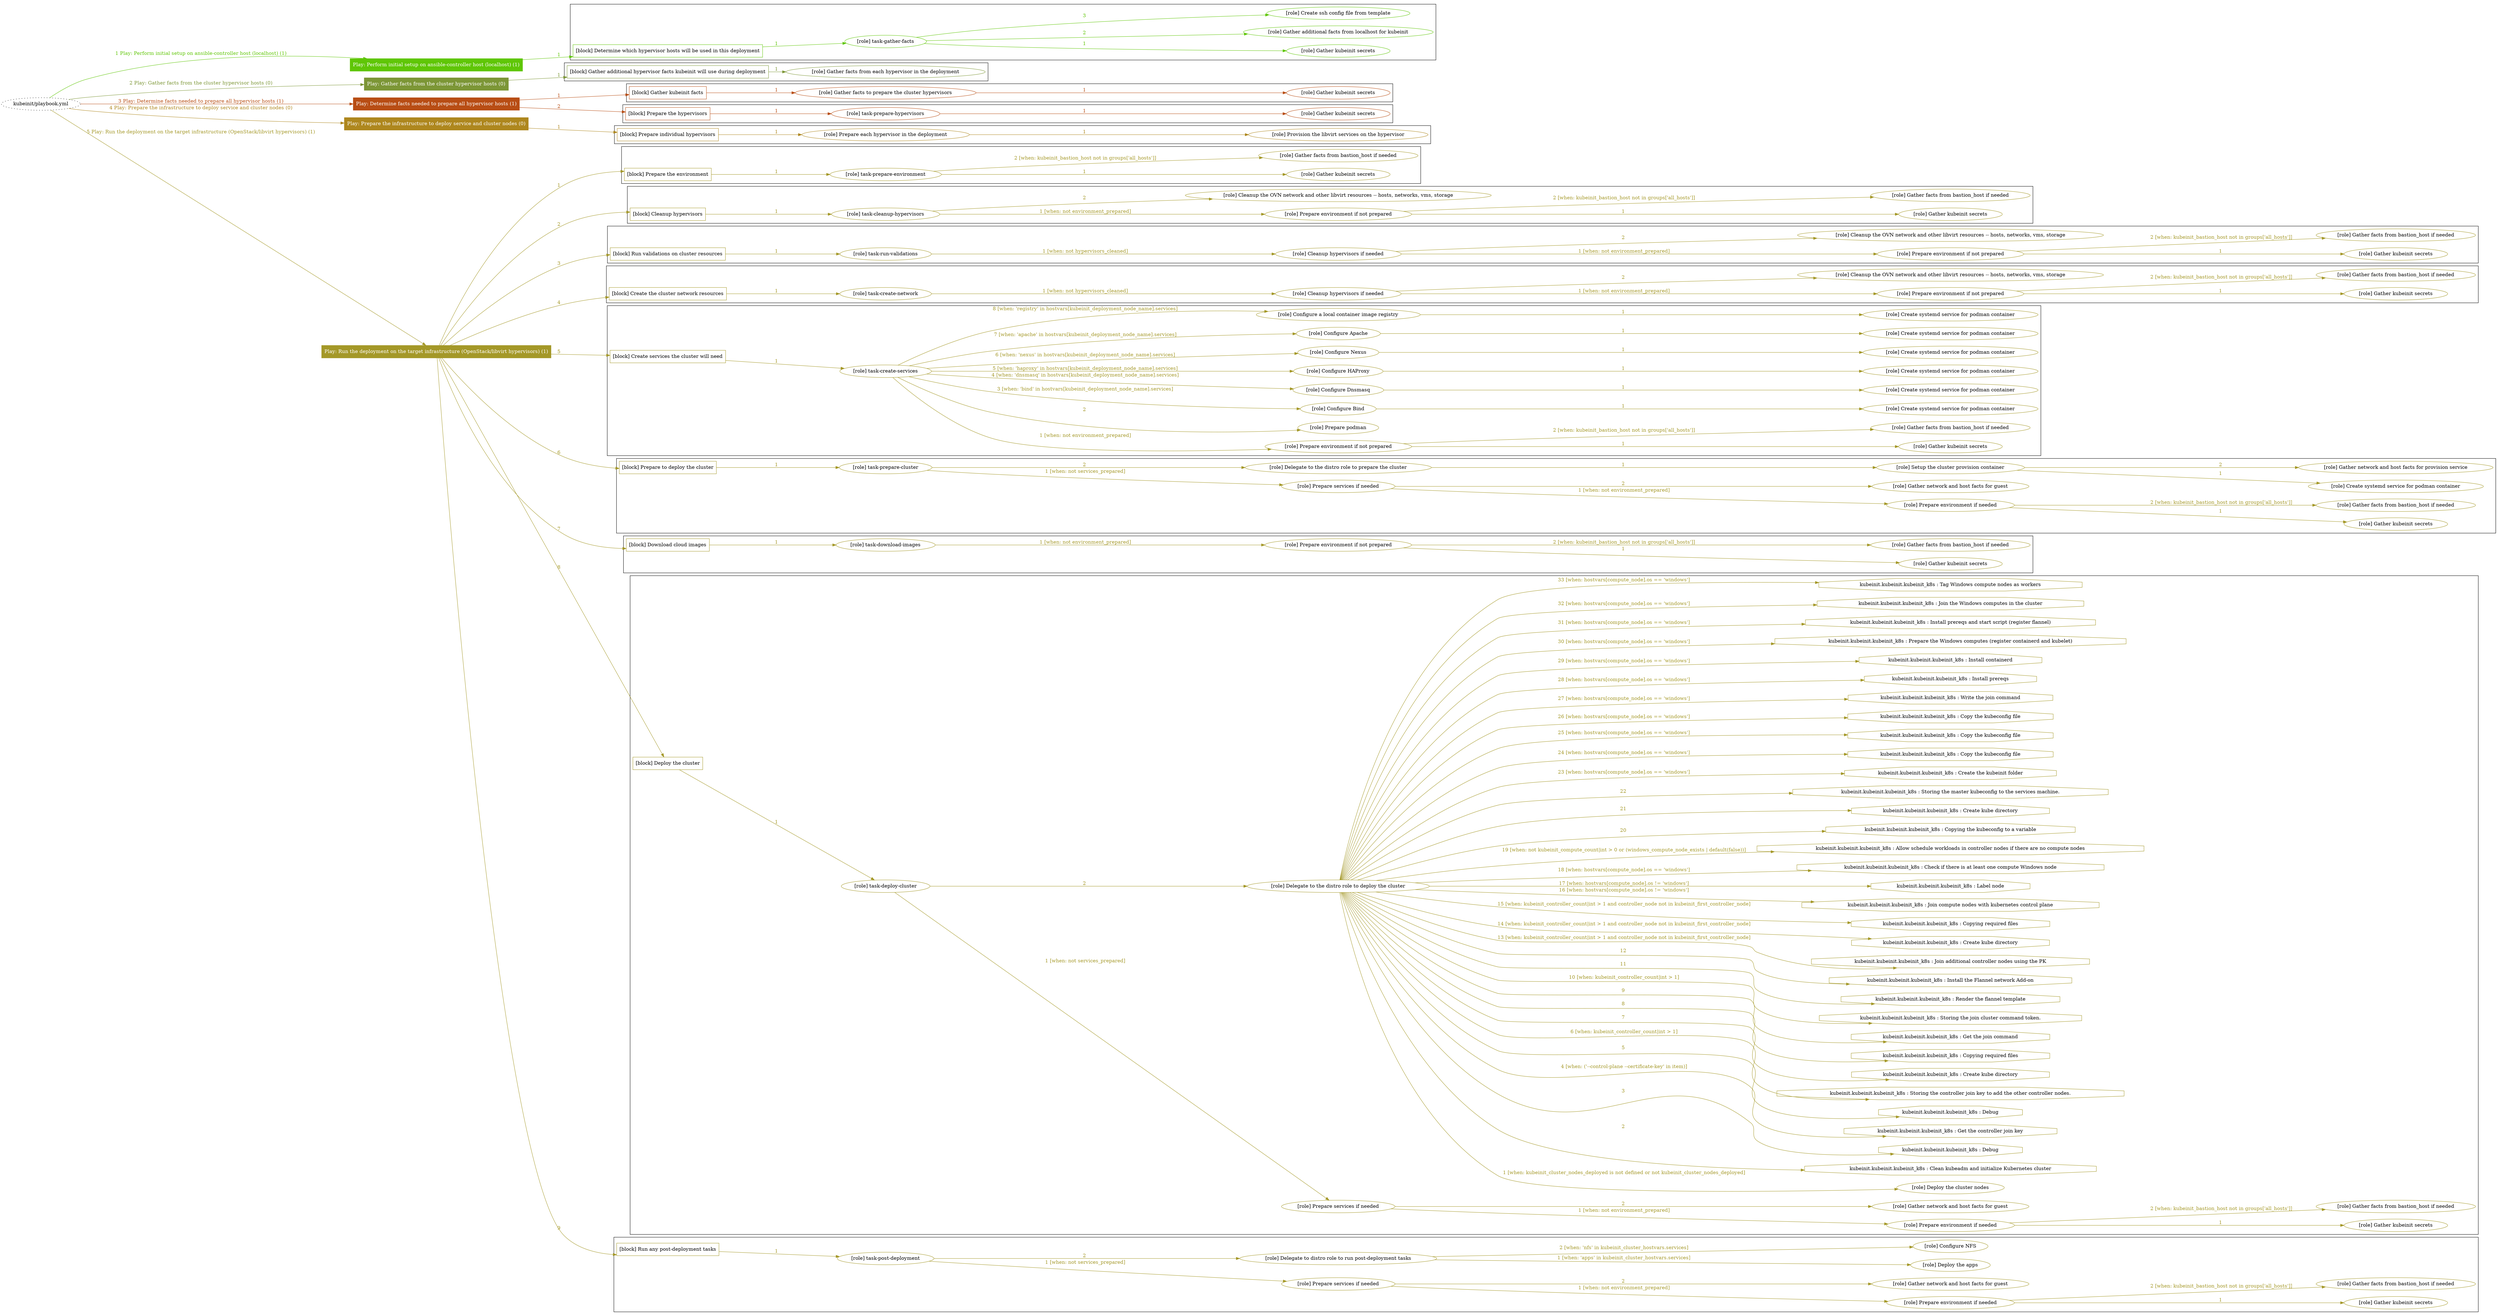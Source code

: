 digraph {
	graph [concentrate=true ordering=in rankdir=LR ratio=fill]
	edge [esep=5 sep=10]
	"kubeinit/playbook.yml" [URL="/home/runner/work/kubeinit/kubeinit/kubeinit/playbook.yml" id=playbook_6b3469cb style=dotted]
	"kubeinit/playbook.yml" -> play_cc8774c6 [label="1 Play: Perform initial setup on ansible-controller host (localhost) (1)" color="#5fc606" fontcolor="#5fc606" id=edge_play_cc8774c6 labeltooltip="1 Play: Perform initial setup on ansible-controller host (localhost) (1)" tooltip="1 Play: Perform initial setup on ansible-controller host (localhost) (1)"]
	subgraph "Play: Perform initial setup on ansible-controller host (localhost) (1)" {
		play_cc8774c6 [label="Play: Perform initial setup on ansible-controller host (localhost) (1)" URL="/home/runner/work/kubeinit/kubeinit/kubeinit/playbook.yml" color="#5fc606" fontcolor="#ffffff" id=play_cc8774c6 shape=box style=filled tooltip=localhost]
		play_cc8774c6 -> block_7535edbd [label=1 color="#5fc606" fontcolor="#5fc606" id=edge_block_7535edbd labeltooltip=1 tooltip=1]
		subgraph cluster_block_7535edbd {
			block_7535edbd [label="[block] Determine which hypervisor hosts will be used in this deployment" URL="/home/runner/work/kubeinit/kubeinit/kubeinit/playbook.yml" color="#5fc606" id=block_7535edbd labeltooltip="Determine which hypervisor hosts will be used in this deployment" shape=box tooltip="Determine which hypervisor hosts will be used in this deployment"]
			block_7535edbd -> role_eb30dbd7 [label="1 " color="#5fc606" fontcolor="#5fc606" id=edge_role_eb30dbd7 labeltooltip="1 " tooltip="1 "]
			subgraph "task-gather-facts" {
				role_eb30dbd7 [label="[role] task-gather-facts" URL="/home/runner/work/kubeinit/kubeinit/kubeinit/playbook.yml" color="#5fc606" id=role_eb30dbd7 tooltip="task-gather-facts"]
				role_eb30dbd7 -> role_bf3fdbbc [label="1 " color="#5fc606" fontcolor="#5fc606" id=edge_role_bf3fdbbc labeltooltip="1 " tooltip="1 "]
				subgraph "Gather kubeinit secrets" {
					role_bf3fdbbc [label="[role] Gather kubeinit secrets" URL="/home/runner/.ansible/collections/ansible_collections/kubeinit/kubeinit/roles/kubeinit_prepare/tasks/build_hypervisors_group.yml" color="#5fc606" id=role_bf3fdbbc tooltip="Gather kubeinit secrets"]
				}
				role_eb30dbd7 -> role_4e11cabf [label="2 " color="#5fc606" fontcolor="#5fc606" id=edge_role_4e11cabf labeltooltip="2 " tooltip="2 "]
				subgraph "Gather additional facts from localhost for kubeinit" {
					role_4e11cabf [label="[role] Gather additional facts from localhost for kubeinit" URL="/home/runner/.ansible/collections/ansible_collections/kubeinit/kubeinit/roles/kubeinit_prepare/tasks/build_hypervisors_group.yml" color="#5fc606" id=role_4e11cabf tooltip="Gather additional facts from localhost for kubeinit"]
				}
				role_eb30dbd7 -> role_22015392 [label="3 " color="#5fc606" fontcolor="#5fc606" id=edge_role_22015392 labeltooltip="3 " tooltip="3 "]
				subgraph "Create ssh config file from template" {
					role_22015392 [label="[role] Create ssh config file from template" URL="/home/runner/.ansible/collections/ansible_collections/kubeinit/kubeinit/roles/kubeinit_prepare/tasks/build_hypervisors_group.yml" color="#5fc606" id=role_22015392 tooltip="Create ssh config file from template"]
				}
			}
		}
	}
	"kubeinit/playbook.yml" -> play_95e18f31 [label="2 Play: Gather facts from the cluster hypervisor hosts (0)" color="#7c9636" fontcolor="#7c9636" id=edge_play_95e18f31 labeltooltip="2 Play: Gather facts from the cluster hypervisor hosts (0)" tooltip="2 Play: Gather facts from the cluster hypervisor hosts (0)"]
	subgraph "Play: Gather facts from the cluster hypervisor hosts (0)" {
		play_95e18f31 [label="Play: Gather facts from the cluster hypervisor hosts (0)" URL="/home/runner/work/kubeinit/kubeinit/kubeinit/playbook.yml" color="#7c9636" fontcolor="#ffffff" id=play_95e18f31 shape=box style=filled tooltip="Play: Gather facts from the cluster hypervisor hosts (0)"]
		play_95e18f31 -> block_c4015bed [label=1 color="#7c9636" fontcolor="#7c9636" id=edge_block_c4015bed labeltooltip=1 tooltip=1]
		subgraph cluster_block_c4015bed {
			block_c4015bed [label="[block] Gather additional hypervisor facts kubeinit will use during deployment" URL="/home/runner/work/kubeinit/kubeinit/kubeinit/playbook.yml" color="#7c9636" id=block_c4015bed labeltooltip="Gather additional hypervisor facts kubeinit will use during deployment" shape=box tooltip="Gather additional hypervisor facts kubeinit will use during deployment"]
			block_c4015bed -> role_12066597 [label="1 " color="#7c9636" fontcolor="#7c9636" id=edge_role_12066597 labeltooltip="1 " tooltip="1 "]
			subgraph "Gather facts from each hypervisor in the deployment" {
				role_12066597 [label="[role] Gather facts from each hypervisor in the deployment" URL="/home/runner/work/kubeinit/kubeinit/kubeinit/playbook.yml" color="#7c9636" id=role_12066597 tooltip="Gather facts from each hypervisor in the deployment"]
			}
		}
	}
	"kubeinit/playbook.yml" -> play_9ac1fcad [label="3 Play: Determine facts needed to prepare all hypervisor hosts (1)" color="#b84d14" fontcolor="#b84d14" id=edge_play_9ac1fcad labeltooltip="3 Play: Determine facts needed to prepare all hypervisor hosts (1)" tooltip="3 Play: Determine facts needed to prepare all hypervisor hosts (1)"]
	subgraph "Play: Determine facts needed to prepare all hypervisor hosts (1)" {
		play_9ac1fcad [label="Play: Determine facts needed to prepare all hypervisor hosts (1)" URL="/home/runner/work/kubeinit/kubeinit/kubeinit/playbook.yml" color="#b84d14" fontcolor="#ffffff" id=play_9ac1fcad shape=box style=filled tooltip=localhost]
		play_9ac1fcad -> block_b625a808 [label=1 color="#b84d14" fontcolor="#b84d14" id=edge_block_b625a808 labeltooltip=1 tooltip=1]
		subgraph cluster_block_b625a808 {
			block_b625a808 [label="[block] Gather kubeinit facts" URL="/home/runner/work/kubeinit/kubeinit/kubeinit/playbook.yml" color="#b84d14" id=block_b625a808 labeltooltip="Gather kubeinit facts" shape=box tooltip="Gather kubeinit facts"]
			block_b625a808 -> role_af7de464 [label="1 " color="#b84d14" fontcolor="#b84d14" id=edge_role_af7de464 labeltooltip="1 " tooltip="1 "]
			subgraph "Gather facts to prepare the cluster hypervisors" {
				role_af7de464 [label="[role] Gather facts to prepare the cluster hypervisors" URL="/home/runner/work/kubeinit/kubeinit/kubeinit/playbook.yml" color="#b84d14" id=role_af7de464 tooltip="Gather facts to prepare the cluster hypervisors"]
				role_af7de464 -> role_82f67c1d [label="1 " color="#b84d14" fontcolor="#b84d14" id=edge_role_82f67c1d labeltooltip="1 " tooltip="1 "]
				subgraph "Gather kubeinit secrets" {
					role_82f67c1d [label="[role] Gather kubeinit secrets" URL="/home/runner/.ansible/collections/ansible_collections/kubeinit/kubeinit/roles/kubeinit_prepare/tasks/gather_kubeinit_facts.yml" color="#b84d14" id=role_82f67c1d tooltip="Gather kubeinit secrets"]
				}
			}
		}
		play_9ac1fcad -> block_65daea0b [label=2 color="#b84d14" fontcolor="#b84d14" id=edge_block_65daea0b labeltooltip=2 tooltip=2]
		subgraph cluster_block_65daea0b {
			block_65daea0b [label="[block] Prepare the hypervisors" URL="/home/runner/work/kubeinit/kubeinit/kubeinit/playbook.yml" color="#b84d14" id=block_65daea0b labeltooltip="Prepare the hypervisors" shape=box tooltip="Prepare the hypervisors"]
			block_65daea0b -> role_c6e98249 [label="1 " color="#b84d14" fontcolor="#b84d14" id=edge_role_c6e98249 labeltooltip="1 " tooltip="1 "]
			subgraph "task-prepare-hypervisors" {
				role_c6e98249 [label="[role] task-prepare-hypervisors" URL="/home/runner/work/kubeinit/kubeinit/kubeinit/playbook.yml" color="#b84d14" id=role_c6e98249 tooltip="task-prepare-hypervisors"]
				role_c6e98249 -> role_b463e0c1 [label="1 " color="#b84d14" fontcolor="#b84d14" id=edge_role_b463e0c1 labeltooltip="1 " tooltip="1 "]
				subgraph "Gather kubeinit secrets" {
					role_b463e0c1 [label="[role] Gather kubeinit secrets" URL="/home/runner/.ansible/collections/ansible_collections/kubeinit/kubeinit/roles/kubeinit_prepare/tasks/gather_kubeinit_facts.yml" color="#b84d14" id=role_b463e0c1 tooltip="Gather kubeinit secrets"]
				}
			}
		}
	}
	"kubeinit/playbook.yml" -> play_9945ab51 [label="4 Play: Prepare the infrastructure to deploy service and cluster nodes (0)" color="#ae871e" fontcolor="#ae871e" id=edge_play_9945ab51 labeltooltip="4 Play: Prepare the infrastructure to deploy service and cluster nodes (0)" tooltip="4 Play: Prepare the infrastructure to deploy service and cluster nodes (0)"]
	subgraph "Play: Prepare the infrastructure to deploy service and cluster nodes (0)" {
		play_9945ab51 [label="Play: Prepare the infrastructure to deploy service and cluster nodes (0)" URL="/home/runner/work/kubeinit/kubeinit/kubeinit/playbook.yml" color="#ae871e" fontcolor="#ffffff" id=play_9945ab51 shape=box style=filled tooltip="Play: Prepare the infrastructure to deploy service and cluster nodes (0)"]
		play_9945ab51 -> block_d7fecc47 [label=1 color="#ae871e" fontcolor="#ae871e" id=edge_block_d7fecc47 labeltooltip=1 tooltip=1]
		subgraph cluster_block_d7fecc47 {
			block_d7fecc47 [label="[block] Prepare individual hypervisors" URL="/home/runner/work/kubeinit/kubeinit/kubeinit/playbook.yml" color="#ae871e" id=block_d7fecc47 labeltooltip="Prepare individual hypervisors" shape=box tooltip="Prepare individual hypervisors"]
			block_d7fecc47 -> role_f6e37d8c [label="1 " color="#ae871e" fontcolor="#ae871e" id=edge_role_f6e37d8c labeltooltip="1 " tooltip="1 "]
			subgraph "Prepare each hypervisor in the deployment" {
				role_f6e37d8c [label="[role] Prepare each hypervisor in the deployment" URL="/home/runner/work/kubeinit/kubeinit/kubeinit/playbook.yml" color="#ae871e" id=role_f6e37d8c tooltip="Prepare each hypervisor in the deployment"]
				role_f6e37d8c -> role_6b472138 [label="1 " color="#ae871e" fontcolor="#ae871e" id=edge_role_6b472138 labeltooltip="1 " tooltip="1 "]
				subgraph "Provision the libvirt services on the hypervisor" {
					role_6b472138 [label="[role] Provision the libvirt services on the hypervisor" URL="/home/runner/.ansible/collections/ansible_collections/kubeinit/kubeinit/roles/kubeinit_prepare/tasks/prepare_hypervisor.yml" color="#ae871e" id=role_6b472138 tooltip="Provision the libvirt services on the hypervisor"]
				}
			}
		}
	}
	"kubeinit/playbook.yml" -> play_6873b667 [label="5 Play: Run the deployment on the target infrastructure (OpenStack/libvirt hypervisors) (1)" color="#a49828" fontcolor="#a49828" id=edge_play_6873b667 labeltooltip="5 Play: Run the deployment on the target infrastructure (OpenStack/libvirt hypervisors) (1)" tooltip="5 Play: Run the deployment on the target infrastructure (OpenStack/libvirt hypervisors) (1)"]
	subgraph "Play: Run the deployment on the target infrastructure (OpenStack/libvirt hypervisors) (1)" {
		play_6873b667 [label="Play: Run the deployment on the target infrastructure (OpenStack/libvirt hypervisors) (1)" URL="/home/runner/work/kubeinit/kubeinit/kubeinit/playbook.yml" color="#a49828" fontcolor="#ffffff" id=play_6873b667 shape=box style=filled tooltip=localhost]
		play_6873b667 -> block_0d16ee2c [label=1 color="#a49828" fontcolor="#a49828" id=edge_block_0d16ee2c labeltooltip=1 tooltip=1]
		subgraph cluster_block_0d16ee2c {
			block_0d16ee2c [label="[block] Prepare the environment" URL="/home/runner/work/kubeinit/kubeinit/kubeinit/playbook.yml" color="#a49828" id=block_0d16ee2c labeltooltip="Prepare the environment" shape=box tooltip="Prepare the environment"]
			block_0d16ee2c -> role_449db504 [label="1 " color="#a49828" fontcolor="#a49828" id=edge_role_449db504 labeltooltip="1 " tooltip="1 "]
			subgraph "task-prepare-environment" {
				role_449db504 [label="[role] task-prepare-environment" URL="/home/runner/work/kubeinit/kubeinit/kubeinit/playbook.yml" color="#a49828" id=role_449db504 tooltip="task-prepare-environment"]
				role_449db504 -> role_84e056fd [label="1 " color="#a49828" fontcolor="#a49828" id=edge_role_84e056fd labeltooltip="1 " tooltip="1 "]
				subgraph "Gather kubeinit secrets" {
					role_84e056fd [label="[role] Gather kubeinit secrets" URL="/home/runner/.ansible/collections/ansible_collections/kubeinit/kubeinit/roles/kubeinit_prepare/tasks/gather_kubeinit_facts.yml" color="#a49828" id=role_84e056fd tooltip="Gather kubeinit secrets"]
				}
				role_449db504 -> role_c7ae914b [label="2 [when: kubeinit_bastion_host not in groups['all_hosts']]" color="#a49828" fontcolor="#a49828" id=edge_role_c7ae914b labeltooltip="2 [when: kubeinit_bastion_host not in groups['all_hosts']]" tooltip="2 [when: kubeinit_bastion_host not in groups['all_hosts']]"]
				subgraph "Gather facts from bastion_host if needed" {
					role_c7ae914b [label="[role] Gather facts from bastion_host if needed" URL="/home/runner/.ansible/collections/ansible_collections/kubeinit/kubeinit/roles/kubeinit_prepare/tasks/main.yml" color="#a49828" id=role_c7ae914b tooltip="Gather facts from bastion_host if needed"]
				}
			}
		}
		play_6873b667 -> block_0ea24091 [label=2 color="#a49828" fontcolor="#a49828" id=edge_block_0ea24091 labeltooltip=2 tooltip=2]
		subgraph cluster_block_0ea24091 {
			block_0ea24091 [label="[block] Cleanup hypervisors" URL="/home/runner/work/kubeinit/kubeinit/kubeinit/playbook.yml" color="#a49828" id=block_0ea24091 labeltooltip="Cleanup hypervisors" shape=box tooltip="Cleanup hypervisors"]
			block_0ea24091 -> role_d5be818c [label="1 " color="#a49828" fontcolor="#a49828" id=edge_role_d5be818c labeltooltip="1 " tooltip="1 "]
			subgraph "task-cleanup-hypervisors" {
				role_d5be818c [label="[role] task-cleanup-hypervisors" URL="/home/runner/work/kubeinit/kubeinit/kubeinit/playbook.yml" color="#a49828" id=role_d5be818c tooltip="task-cleanup-hypervisors"]
				role_d5be818c -> role_5b922736 [label="1 [when: not environment_prepared]" color="#a49828" fontcolor="#a49828" id=edge_role_5b922736 labeltooltip="1 [when: not environment_prepared]" tooltip="1 [when: not environment_prepared]"]
				subgraph "Prepare environment if not prepared" {
					role_5b922736 [label="[role] Prepare environment if not prepared" URL="/home/runner/.ansible/collections/ansible_collections/kubeinit/kubeinit/roles/kubeinit_libvirt/tasks/cleanup_hypervisors.yml" color="#a49828" id=role_5b922736 tooltip="Prepare environment if not prepared"]
					role_5b922736 -> role_e2241e3b [label="1 " color="#a49828" fontcolor="#a49828" id=edge_role_e2241e3b labeltooltip="1 " tooltip="1 "]
					subgraph "Gather kubeinit secrets" {
						role_e2241e3b [label="[role] Gather kubeinit secrets" URL="/home/runner/.ansible/collections/ansible_collections/kubeinit/kubeinit/roles/kubeinit_prepare/tasks/gather_kubeinit_facts.yml" color="#a49828" id=role_e2241e3b tooltip="Gather kubeinit secrets"]
					}
					role_5b922736 -> role_0a2a27d4 [label="2 [when: kubeinit_bastion_host not in groups['all_hosts']]" color="#a49828" fontcolor="#a49828" id=edge_role_0a2a27d4 labeltooltip="2 [when: kubeinit_bastion_host not in groups['all_hosts']]" tooltip="2 [when: kubeinit_bastion_host not in groups['all_hosts']]"]
					subgraph "Gather facts from bastion_host if needed" {
						role_0a2a27d4 [label="[role] Gather facts from bastion_host if needed" URL="/home/runner/.ansible/collections/ansible_collections/kubeinit/kubeinit/roles/kubeinit_prepare/tasks/main.yml" color="#a49828" id=role_0a2a27d4 tooltip="Gather facts from bastion_host if needed"]
					}
				}
				role_d5be818c -> role_56923a93 [label="2 " color="#a49828" fontcolor="#a49828" id=edge_role_56923a93 labeltooltip="2 " tooltip="2 "]
				subgraph "Cleanup the OVN network and other libvirt resources -- hosts, networks, vms, storage" {
					role_56923a93 [label="[role] Cleanup the OVN network and other libvirt resources -- hosts, networks, vms, storage" URL="/home/runner/.ansible/collections/ansible_collections/kubeinit/kubeinit/roles/kubeinit_libvirt/tasks/cleanup_hypervisors.yml" color="#a49828" id=role_56923a93 tooltip="Cleanup the OVN network and other libvirt resources -- hosts, networks, vms, storage"]
				}
			}
		}
		play_6873b667 -> block_e4261cd4 [label=3 color="#a49828" fontcolor="#a49828" id=edge_block_e4261cd4 labeltooltip=3 tooltip=3]
		subgraph cluster_block_e4261cd4 {
			block_e4261cd4 [label="[block] Run validations on cluster resources" URL="/home/runner/work/kubeinit/kubeinit/kubeinit/playbook.yml" color="#a49828" id=block_e4261cd4 labeltooltip="Run validations on cluster resources" shape=box tooltip="Run validations on cluster resources"]
			block_e4261cd4 -> role_3098552a [label="1 " color="#a49828" fontcolor="#a49828" id=edge_role_3098552a labeltooltip="1 " tooltip="1 "]
			subgraph "task-run-validations" {
				role_3098552a [label="[role] task-run-validations" URL="/home/runner/work/kubeinit/kubeinit/kubeinit/playbook.yml" color="#a49828" id=role_3098552a tooltip="task-run-validations"]
				role_3098552a -> role_c4ee7faf [label="1 [when: not hypervisors_cleaned]" color="#a49828" fontcolor="#a49828" id=edge_role_c4ee7faf labeltooltip="1 [when: not hypervisors_cleaned]" tooltip="1 [when: not hypervisors_cleaned]"]
				subgraph "Cleanup hypervisors if needed" {
					role_c4ee7faf [label="[role] Cleanup hypervisors if needed" URL="/home/runner/.ansible/collections/ansible_collections/kubeinit/kubeinit/roles/kubeinit_validations/tasks/main.yml" color="#a49828" id=role_c4ee7faf tooltip="Cleanup hypervisors if needed"]
					role_c4ee7faf -> role_0b28931c [label="1 [when: not environment_prepared]" color="#a49828" fontcolor="#a49828" id=edge_role_0b28931c labeltooltip="1 [when: not environment_prepared]" tooltip="1 [when: not environment_prepared]"]
					subgraph "Prepare environment if not prepared" {
						role_0b28931c [label="[role] Prepare environment if not prepared" URL="/home/runner/.ansible/collections/ansible_collections/kubeinit/kubeinit/roles/kubeinit_libvirt/tasks/cleanup_hypervisors.yml" color="#a49828" id=role_0b28931c tooltip="Prepare environment if not prepared"]
						role_0b28931c -> role_0957c01d [label="1 " color="#a49828" fontcolor="#a49828" id=edge_role_0957c01d labeltooltip="1 " tooltip="1 "]
						subgraph "Gather kubeinit secrets" {
							role_0957c01d [label="[role] Gather kubeinit secrets" URL="/home/runner/.ansible/collections/ansible_collections/kubeinit/kubeinit/roles/kubeinit_prepare/tasks/gather_kubeinit_facts.yml" color="#a49828" id=role_0957c01d tooltip="Gather kubeinit secrets"]
						}
						role_0b28931c -> role_435e96db [label="2 [when: kubeinit_bastion_host not in groups['all_hosts']]" color="#a49828" fontcolor="#a49828" id=edge_role_435e96db labeltooltip="2 [when: kubeinit_bastion_host not in groups['all_hosts']]" tooltip="2 [when: kubeinit_bastion_host not in groups['all_hosts']]"]
						subgraph "Gather facts from bastion_host if needed" {
							role_435e96db [label="[role] Gather facts from bastion_host if needed" URL="/home/runner/.ansible/collections/ansible_collections/kubeinit/kubeinit/roles/kubeinit_prepare/tasks/main.yml" color="#a49828" id=role_435e96db tooltip="Gather facts from bastion_host if needed"]
						}
					}
					role_c4ee7faf -> role_ad9223af [label="2 " color="#a49828" fontcolor="#a49828" id=edge_role_ad9223af labeltooltip="2 " tooltip="2 "]
					subgraph "Cleanup the OVN network and other libvirt resources -- hosts, networks, vms, storage" {
						role_ad9223af [label="[role] Cleanup the OVN network and other libvirt resources -- hosts, networks, vms, storage" URL="/home/runner/.ansible/collections/ansible_collections/kubeinit/kubeinit/roles/kubeinit_libvirt/tasks/cleanup_hypervisors.yml" color="#a49828" id=role_ad9223af tooltip="Cleanup the OVN network and other libvirt resources -- hosts, networks, vms, storage"]
					}
				}
			}
		}
		play_6873b667 -> block_c5ea17d9 [label=4 color="#a49828" fontcolor="#a49828" id=edge_block_c5ea17d9 labeltooltip=4 tooltip=4]
		subgraph cluster_block_c5ea17d9 {
			block_c5ea17d9 [label="[block] Create the cluster network resources" URL="/home/runner/work/kubeinit/kubeinit/kubeinit/playbook.yml" color="#a49828" id=block_c5ea17d9 labeltooltip="Create the cluster network resources" shape=box tooltip="Create the cluster network resources"]
			block_c5ea17d9 -> role_75ead522 [label="1 " color="#a49828" fontcolor="#a49828" id=edge_role_75ead522 labeltooltip="1 " tooltip="1 "]
			subgraph "task-create-network" {
				role_75ead522 [label="[role] task-create-network" URL="/home/runner/work/kubeinit/kubeinit/kubeinit/playbook.yml" color="#a49828" id=role_75ead522 tooltip="task-create-network"]
				role_75ead522 -> role_1ade3669 [label="1 [when: not hypervisors_cleaned]" color="#a49828" fontcolor="#a49828" id=edge_role_1ade3669 labeltooltip="1 [when: not hypervisors_cleaned]" tooltip="1 [when: not hypervisors_cleaned]"]
				subgraph "Cleanup hypervisors if needed" {
					role_1ade3669 [label="[role] Cleanup hypervisors if needed" URL="/home/runner/.ansible/collections/ansible_collections/kubeinit/kubeinit/roles/kubeinit_libvirt/tasks/create_network.yml" color="#a49828" id=role_1ade3669 tooltip="Cleanup hypervisors if needed"]
					role_1ade3669 -> role_40bf6d87 [label="1 [when: not environment_prepared]" color="#a49828" fontcolor="#a49828" id=edge_role_40bf6d87 labeltooltip="1 [when: not environment_prepared]" tooltip="1 [when: not environment_prepared]"]
					subgraph "Prepare environment if not prepared" {
						role_40bf6d87 [label="[role] Prepare environment if not prepared" URL="/home/runner/.ansible/collections/ansible_collections/kubeinit/kubeinit/roles/kubeinit_libvirt/tasks/cleanup_hypervisors.yml" color="#a49828" id=role_40bf6d87 tooltip="Prepare environment if not prepared"]
						role_40bf6d87 -> role_406b6c0e [label="1 " color="#a49828" fontcolor="#a49828" id=edge_role_406b6c0e labeltooltip="1 " tooltip="1 "]
						subgraph "Gather kubeinit secrets" {
							role_406b6c0e [label="[role] Gather kubeinit secrets" URL="/home/runner/.ansible/collections/ansible_collections/kubeinit/kubeinit/roles/kubeinit_prepare/tasks/gather_kubeinit_facts.yml" color="#a49828" id=role_406b6c0e tooltip="Gather kubeinit secrets"]
						}
						role_40bf6d87 -> role_efaef35a [label="2 [when: kubeinit_bastion_host not in groups['all_hosts']]" color="#a49828" fontcolor="#a49828" id=edge_role_efaef35a labeltooltip="2 [when: kubeinit_bastion_host not in groups['all_hosts']]" tooltip="2 [when: kubeinit_bastion_host not in groups['all_hosts']]"]
						subgraph "Gather facts from bastion_host if needed" {
							role_efaef35a [label="[role] Gather facts from bastion_host if needed" URL="/home/runner/.ansible/collections/ansible_collections/kubeinit/kubeinit/roles/kubeinit_prepare/tasks/main.yml" color="#a49828" id=role_efaef35a tooltip="Gather facts from bastion_host if needed"]
						}
					}
					role_1ade3669 -> role_fbf7791f [label="2 " color="#a49828" fontcolor="#a49828" id=edge_role_fbf7791f labeltooltip="2 " tooltip="2 "]
					subgraph "Cleanup the OVN network and other libvirt resources -- hosts, networks, vms, storage" {
						role_fbf7791f [label="[role] Cleanup the OVN network and other libvirt resources -- hosts, networks, vms, storage" URL="/home/runner/.ansible/collections/ansible_collections/kubeinit/kubeinit/roles/kubeinit_libvirt/tasks/cleanup_hypervisors.yml" color="#a49828" id=role_fbf7791f tooltip="Cleanup the OVN network and other libvirt resources -- hosts, networks, vms, storage"]
					}
				}
			}
		}
		play_6873b667 -> block_30dbd6b3 [label=5 color="#a49828" fontcolor="#a49828" id=edge_block_30dbd6b3 labeltooltip=5 tooltip=5]
		subgraph cluster_block_30dbd6b3 {
			block_30dbd6b3 [label="[block] Create services the cluster will need" URL="/home/runner/work/kubeinit/kubeinit/kubeinit/playbook.yml" color="#a49828" id=block_30dbd6b3 labeltooltip="Create services the cluster will need" shape=box tooltip="Create services the cluster will need"]
			block_30dbd6b3 -> role_c2532779 [label="1 " color="#a49828" fontcolor="#a49828" id=edge_role_c2532779 labeltooltip="1 " tooltip="1 "]
			subgraph "task-create-services" {
				role_c2532779 [label="[role] task-create-services" URL="/home/runner/work/kubeinit/kubeinit/kubeinit/playbook.yml" color="#a49828" id=role_c2532779 tooltip="task-create-services"]
				role_c2532779 -> role_7d255384 [label="1 [when: not environment_prepared]" color="#a49828" fontcolor="#a49828" id=edge_role_7d255384 labeltooltip="1 [when: not environment_prepared]" tooltip="1 [when: not environment_prepared]"]
				subgraph "Prepare environment if not prepared" {
					role_7d255384 [label="[role] Prepare environment if not prepared" URL="/home/runner/.ansible/collections/ansible_collections/kubeinit/kubeinit/roles/kubeinit_services/tasks/main.yml" color="#a49828" id=role_7d255384 tooltip="Prepare environment if not prepared"]
					role_7d255384 -> role_5e51af8d [label="1 " color="#a49828" fontcolor="#a49828" id=edge_role_5e51af8d labeltooltip="1 " tooltip="1 "]
					subgraph "Gather kubeinit secrets" {
						role_5e51af8d [label="[role] Gather kubeinit secrets" URL="/home/runner/.ansible/collections/ansible_collections/kubeinit/kubeinit/roles/kubeinit_prepare/tasks/gather_kubeinit_facts.yml" color="#a49828" id=role_5e51af8d tooltip="Gather kubeinit secrets"]
					}
					role_7d255384 -> role_e5305091 [label="2 [when: kubeinit_bastion_host not in groups['all_hosts']]" color="#a49828" fontcolor="#a49828" id=edge_role_e5305091 labeltooltip="2 [when: kubeinit_bastion_host not in groups['all_hosts']]" tooltip="2 [when: kubeinit_bastion_host not in groups['all_hosts']]"]
					subgraph "Gather facts from bastion_host if needed" {
						role_e5305091 [label="[role] Gather facts from bastion_host if needed" URL="/home/runner/.ansible/collections/ansible_collections/kubeinit/kubeinit/roles/kubeinit_prepare/tasks/main.yml" color="#a49828" id=role_e5305091 tooltip="Gather facts from bastion_host if needed"]
					}
				}
				role_c2532779 -> role_b9e85ed5 [label="2 " color="#a49828" fontcolor="#a49828" id=edge_role_b9e85ed5 labeltooltip="2 " tooltip="2 "]
				subgraph "Prepare podman" {
					role_b9e85ed5 [label="[role] Prepare podman" URL="/home/runner/.ansible/collections/ansible_collections/kubeinit/kubeinit/roles/kubeinit_services/tasks/00_create_service_pod.yml" color="#a49828" id=role_b9e85ed5 tooltip="Prepare podman"]
				}
				role_c2532779 -> role_bf3f3dde [label="3 [when: 'bind' in hostvars[kubeinit_deployment_node_name].services]" color="#a49828" fontcolor="#a49828" id=edge_role_bf3f3dde labeltooltip="3 [when: 'bind' in hostvars[kubeinit_deployment_node_name].services]" tooltip="3 [when: 'bind' in hostvars[kubeinit_deployment_node_name].services]"]
				subgraph "Configure Bind" {
					role_bf3f3dde [label="[role] Configure Bind" URL="/home/runner/.ansible/collections/ansible_collections/kubeinit/kubeinit/roles/kubeinit_services/tasks/start_services_containers.yml" color="#a49828" id=role_bf3f3dde tooltip="Configure Bind"]
					role_bf3f3dde -> role_f3c7a222 [label="1 " color="#a49828" fontcolor="#a49828" id=edge_role_f3c7a222 labeltooltip="1 " tooltip="1 "]
					subgraph "Create systemd service for podman container" {
						role_f3c7a222 [label="[role] Create systemd service for podman container" URL="/home/runner/.ansible/collections/ansible_collections/kubeinit/kubeinit/roles/kubeinit_bind/tasks/main.yml" color="#a49828" id=role_f3c7a222 tooltip="Create systemd service for podman container"]
					}
				}
				role_c2532779 -> role_f30d9ebe [label="4 [when: 'dnsmasq' in hostvars[kubeinit_deployment_node_name].services]" color="#a49828" fontcolor="#a49828" id=edge_role_f30d9ebe labeltooltip="4 [when: 'dnsmasq' in hostvars[kubeinit_deployment_node_name].services]" tooltip="4 [when: 'dnsmasq' in hostvars[kubeinit_deployment_node_name].services]"]
				subgraph "Configure Dnsmasq" {
					role_f30d9ebe [label="[role] Configure Dnsmasq" URL="/home/runner/.ansible/collections/ansible_collections/kubeinit/kubeinit/roles/kubeinit_services/tasks/start_services_containers.yml" color="#a49828" id=role_f30d9ebe tooltip="Configure Dnsmasq"]
					role_f30d9ebe -> role_873e38af [label="1 " color="#a49828" fontcolor="#a49828" id=edge_role_873e38af labeltooltip="1 " tooltip="1 "]
					subgraph "Create systemd service for podman container" {
						role_873e38af [label="[role] Create systemd service for podman container" URL="/home/runner/.ansible/collections/ansible_collections/kubeinit/kubeinit/roles/kubeinit_dnsmasq/tasks/main.yml" color="#a49828" id=role_873e38af tooltip="Create systemd service for podman container"]
					}
				}
				role_c2532779 -> role_e3bee675 [label="5 [when: 'haproxy' in hostvars[kubeinit_deployment_node_name].services]" color="#a49828" fontcolor="#a49828" id=edge_role_e3bee675 labeltooltip="5 [when: 'haproxy' in hostvars[kubeinit_deployment_node_name].services]" tooltip="5 [when: 'haproxy' in hostvars[kubeinit_deployment_node_name].services]"]
				subgraph "Configure HAProxy" {
					role_e3bee675 [label="[role] Configure HAProxy" URL="/home/runner/.ansible/collections/ansible_collections/kubeinit/kubeinit/roles/kubeinit_services/tasks/start_services_containers.yml" color="#a49828" id=role_e3bee675 tooltip="Configure HAProxy"]
					role_e3bee675 -> role_a056ea9a [label="1 " color="#a49828" fontcolor="#a49828" id=edge_role_a056ea9a labeltooltip="1 " tooltip="1 "]
					subgraph "Create systemd service for podman container" {
						role_a056ea9a [label="[role] Create systemd service for podman container" URL="/home/runner/.ansible/collections/ansible_collections/kubeinit/kubeinit/roles/kubeinit_haproxy/tasks/main.yml" color="#a49828" id=role_a056ea9a tooltip="Create systemd service for podman container"]
					}
				}
				role_c2532779 -> role_60a1623f [label="6 [when: 'nexus' in hostvars[kubeinit_deployment_node_name].services]" color="#a49828" fontcolor="#a49828" id=edge_role_60a1623f labeltooltip="6 [when: 'nexus' in hostvars[kubeinit_deployment_node_name].services]" tooltip="6 [when: 'nexus' in hostvars[kubeinit_deployment_node_name].services]"]
				subgraph "Configure Nexus" {
					role_60a1623f [label="[role] Configure Nexus" URL="/home/runner/.ansible/collections/ansible_collections/kubeinit/kubeinit/roles/kubeinit_services/tasks/start_services_containers.yml" color="#a49828" id=role_60a1623f tooltip="Configure Nexus"]
					role_60a1623f -> role_2d7560a0 [label="1 " color="#a49828" fontcolor="#a49828" id=edge_role_2d7560a0 labeltooltip="1 " tooltip="1 "]
					subgraph "Create systemd service for podman container" {
						role_2d7560a0 [label="[role] Create systemd service for podman container" URL="/home/runner/.ansible/collections/ansible_collections/kubeinit/kubeinit/roles/kubeinit_nexus/tasks/main.yml" color="#a49828" id=role_2d7560a0 tooltip="Create systemd service for podman container"]
					}
				}
				role_c2532779 -> role_60734866 [label="7 [when: 'apache' in hostvars[kubeinit_deployment_node_name].services]" color="#a49828" fontcolor="#a49828" id=edge_role_60734866 labeltooltip="7 [when: 'apache' in hostvars[kubeinit_deployment_node_name].services]" tooltip="7 [when: 'apache' in hostvars[kubeinit_deployment_node_name].services]"]
				subgraph "Configure Apache" {
					role_60734866 [label="[role] Configure Apache" URL="/home/runner/.ansible/collections/ansible_collections/kubeinit/kubeinit/roles/kubeinit_services/tasks/start_services_containers.yml" color="#a49828" id=role_60734866 tooltip="Configure Apache"]
					role_60734866 -> role_f5a23dec [label="1 " color="#a49828" fontcolor="#a49828" id=edge_role_f5a23dec labeltooltip="1 " tooltip="1 "]
					subgraph "Create systemd service for podman container" {
						role_f5a23dec [label="[role] Create systemd service for podman container" URL="/home/runner/.ansible/collections/ansible_collections/kubeinit/kubeinit/roles/kubeinit_apache/tasks/main.yml" color="#a49828" id=role_f5a23dec tooltip="Create systemd service for podman container"]
					}
				}
				role_c2532779 -> role_235bdf2b [label="8 [when: 'registry' in hostvars[kubeinit_deployment_node_name].services]" color="#a49828" fontcolor="#a49828" id=edge_role_235bdf2b labeltooltip="8 [when: 'registry' in hostvars[kubeinit_deployment_node_name].services]" tooltip="8 [when: 'registry' in hostvars[kubeinit_deployment_node_name].services]"]
				subgraph "Configure a local container image registry" {
					role_235bdf2b [label="[role] Configure a local container image registry" URL="/home/runner/.ansible/collections/ansible_collections/kubeinit/kubeinit/roles/kubeinit_services/tasks/start_services_containers.yml" color="#a49828" id=role_235bdf2b tooltip="Configure a local container image registry"]
					role_235bdf2b -> role_3e2dc00a [label="1 " color="#a49828" fontcolor="#a49828" id=edge_role_3e2dc00a labeltooltip="1 " tooltip="1 "]
					subgraph "Create systemd service for podman container" {
						role_3e2dc00a [label="[role] Create systemd service for podman container" URL="/home/runner/.ansible/collections/ansible_collections/kubeinit/kubeinit/roles/kubeinit_registry/tasks/main.yml" color="#a49828" id=role_3e2dc00a tooltip="Create systemd service for podman container"]
					}
				}
			}
		}
		play_6873b667 -> block_64e95f28 [label=6 color="#a49828" fontcolor="#a49828" id=edge_block_64e95f28 labeltooltip=6 tooltip=6]
		subgraph cluster_block_64e95f28 {
			block_64e95f28 [label="[block] Prepare to deploy the cluster" URL="/home/runner/work/kubeinit/kubeinit/kubeinit/playbook.yml" color="#a49828" id=block_64e95f28 labeltooltip="Prepare to deploy the cluster" shape=box tooltip="Prepare to deploy the cluster"]
			block_64e95f28 -> role_236712fd [label="1 " color="#a49828" fontcolor="#a49828" id=edge_role_236712fd labeltooltip="1 " tooltip="1 "]
			subgraph "task-prepare-cluster" {
				role_236712fd [label="[role] task-prepare-cluster" URL="/home/runner/work/kubeinit/kubeinit/kubeinit/playbook.yml" color="#a49828" id=role_236712fd tooltip="task-prepare-cluster"]
				role_236712fd -> role_09fd3475 [label="1 [when: not services_prepared]" color="#a49828" fontcolor="#a49828" id=edge_role_09fd3475 labeltooltip="1 [when: not services_prepared]" tooltip="1 [when: not services_prepared]"]
				subgraph "Prepare services if needed" {
					role_09fd3475 [label="[role] Prepare services if needed" URL="/home/runner/.ansible/collections/ansible_collections/kubeinit/kubeinit/roles/kubeinit_prepare/tasks/prepare_cluster.yml" color="#a49828" id=role_09fd3475 tooltip="Prepare services if needed"]
					role_09fd3475 -> role_fea5f8a4 [label="1 [when: not environment_prepared]" color="#a49828" fontcolor="#a49828" id=edge_role_fea5f8a4 labeltooltip="1 [when: not environment_prepared]" tooltip="1 [when: not environment_prepared]"]
					subgraph "Prepare environment if needed" {
						role_fea5f8a4 [label="[role] Prepare environment if needed" URL="/home/runner/.ansible/collections/ansible_collections/kubeinit/kubeinit/roles/kubeinit_services/tasks/prepare_services.yml" color="#a49828" id=role_fea5f8a4 tooltip="Prepare environment if needed"]
						role_fea5f8a4 -> role_e3b451e8 [label="1 " color="#a49828" fontcolor="#a49828" id=edge_role_e3b451e8 labeltooltip="1 " tooltip="1 "]
						subgraph "Gather kubeinit secrets" {
							role_e3b451e8 [label="[role] Gather kubeinit secrets" URL="/home/runner/.ansible/collections/ansible_collections/kubeinit/kubeinit/roles/kubeinit_prepare/tasks/gather_kubeinit_facts.yml" color="#a49828" id=role_e3b451e8 tooltip="Gather kubeinit secrets"]
						}
						role_fea5f8a4 -> role_88b983ea [label="2 [when: kubeinit_bastion_host not in groups['all_hosts']]" color="#a49828" fontcolor="#a49828" id=edge_role_88b983ea labeltooltip="2 [when: kubeinit_bastion_host not in groups['all_hosts']]" tooltip="2 [when: kubeinit_bastion_host not in groups['all_hosts']]"]
						subgraph "Gather facts from bastion_host if needed" {
							role_88b983ea [label="[role] Gather facts from bastion_host if needed" URL="/home/runner/.ansible/collections/ansible_collections/kubeinit/kubeinit/roles/kubeinit_prepare/tasks/main.yml" color="#a49828" id=role_88b983ea tooltip="Gather facts from bastion_host if needed"]
						}
					}
					role_09fd3475 -> role_4bd8a629 [label="2 " color="#a49828" fontcolor="#a49828" id=edge_role_4bd8a629 labeltooltip="2 " tooltip="2 "]
					subgraph "Gather network and host facts for guest" {
						role_4bd8a629 [label="[role] Gather network and host facts for guest" URL="/home/runner/.ansible/collections/ansible_collections/kubeinit/kubeinit/roles/kubeinit_services/tasks/prepare_services.yml" color="#a49828" id=role_4bd8a629 tooltip="Gather network and host facts for guest"]
					}
				}
				role_236712fd -> role_b411573d [label="2 " color="#a49828" fontcolor="#a49828" id=edge_role_b411573d labeltooltip="2 " tooltip="2 "]
				subgraph "Delegate to the distro role to prepare the cluster" {
					role_b411573d [label="[role] Delegate to the distro role to prepare the cluster" URL="/home/runner/.ansible/collections/ansible_collections/kubeinit/kubeinit/roles/kubeinit_prepare/tasks/prepare_cluster.yml" color="#a49828" id=role_b411573d tooltip="Delegate to the distro role to prepare the cluster"]
					role_b411573d -> role_398b037d [label="1 " color="#a49828" fontcolor="#a49828" id=edge_role_398b037d labeltooltip="1 " tooltip="1 "]
					subgraph "Setup the cluster provision container" {
						role_398b037d [label="[role] Setup the cluster provision container" URL="/home/runner/.ansible/collections/ansible_collections/kubeinit/kubeinit/roles/kubeinit_k8s/tasks/prepare_cluster.yml" color="#a49828" id=role_398b037d tooltip="Setup the cluster provision container"]
						role_398b037d -> role_cefe42bb [label="1 " color="#a49828" fontcolor="#a49828" id=edge_role_cefe42bb labeltooltip="1 " tooltip="1 "]
						subgraph "Create systemd service for podman container" {
							role_cefe42bb [label="[role] Create systemd service for podman container" URL="/home/runner/.ansible/collections/ansible_collections/kubeinit/kubeinit/roles/kubeinit_services/tasks/create_provision_container.yml" color="#a49828" id=role_cefe42bb tooltip="Create systemd service for podman container"]
						}
						role_398b037d -> role_fec364ad [label="2 " color="#a49828" fontcolor="#a49828" id=edge_role_fec364ad labeltooltip="2 " tooltip="2 "]
						subgraph "Gather network and host facts for provision service" {
							role_fec364ad [label="[role] Gather network and host facts for provision service" URL="/home/runner/.ansible/collections/ansible_collections/kubeinit/kubeinit/roles/kubeinit_services/tasks/create_provision_container.yml" color="#a49828" id=role_fec364ad tooltip="Gather network and host facts for provision service"]
						}
					}
				}
			}
		}
		play_6873b667 -> block_888f15bf [label=7 color="#a49828" fontcolor="#a49828" id=edge_block_888f15bf labeltooltip=7 tooltip=7]
		subgraph cluster_block_888f15bf {
			block_888f15bf [label="[block] Download cloud images" URL="/home/runner/work/kubeinit/kubeinit/kubeinit/playbook.yml" color="#a49828" id=block_888f15bf labeltooltip="Download cloud images" shape=box tooltip="Download cloud images"]
			block_888f15bf -> role_6fed9d8d [label="1 " color="#a49828" fontcolor="#a49828" id=edge_role_6fed9d8d labeltooltip="1 " tooltip="1 "]
			subgraph "task-download-images" {
				role_6fed9d8d [label="[role] task-download-images" URL="/home/runner/work/kubeinit/kubeinit/kubeinit/playbook.yml" color="#a49828" id=role_6fed9d8d tooltip="task-download-images"]
				role_6fed9d8d -> role_d07c2e01 [label="1 [when: not environment_prepared]" color="#a49828" fontcolor="#a49828" id=edge_role_d07c2e01 labeltooltip="1 [when: not environment_prepared]" tooltip="1 [when: not environment_prepared]"]
				subgraph "Prepare environment if not prepared" {
					role_d07c2e01 [label="[role] Prepare environment if not prepared" URL="/home/runner/.ansible/collections/ansible_collections/kubeinit/kubeinit/roles/kubeinit_libvirt/tasks/download_cloud_images.yml" color="#a49828" id=role_d07c2e01 tooltip="Prepare environment if not prepared"]
					role_d07c2e01 -> role_30f8dc4d [label="1 " color="#a49828" fontcolor="#a49828" id=edge_role_30f8dc4d labeltooltip="1 " tooltip="1 "]
					subgraph "Gather kubeinit secrets" {
						role_30f8dc4d [label="[role] Gather kubeinit secrets" URL="/home/runner/.ansible/collections/ansible_collections/kubeinit/kubeinit/roles/kubeinit_prepare/tasks/gather_kubeinit_facts.yml" color="#a49828" id=role_30f8dc4d tooltip="Gather kubeinit secrets"]
					}
					role_d07c2e01 -> role_7835d7d6 [label="2 [when: kubeinit_bastion_host not in groups['all_hosts']]" color="#a49828" fontcolor="#a49828" id=edge_role_7835d7d6 labeltooltip="2 [when: kubeinit_bastion_host not in groups['all_hosts']]" tooltip="2 [when: kubeinit_bastion_host not in groups['all_hosts']]"]
					subgraph "Gather facts from bastion_host if needed" {
						role_7835d7d6 [label="[role] Gather facts from bastion_host if needed" URL="/home/runner/.ansible/collections/ansible_collections/kubeinit/kubeinit/roles/kubeinit_prepare/tasks/main.yml" color="#a49828" id=role_7835d7d6 tooltip="Gather facts from bastion_host if needed"]
					}
				}
			}
		}
		play_6873b667 -> block_86fb858d [label=8 color="#a49828" fontcolor="#a49828" id=edge_block_86fb858d labeltooltip=8 tooltip=8]
		subgraph cluster_block_86fb858d {
			block_86fb858d [label="[block] Deploy the cluster" URL="/home/runner/work/kubeinit/kubeinit/kubeinit/playbook.yml" color="#a49828" id=block_86fb858d labeltooltip="Deploy the cluster" shape=box tooltip="Deploy the cluster"]
			block_86fb858d -> role_3733797f [label="1 " color="#a49828" fontcolor="#a49828" id=edge_role_3733797f labeltooltip="1 " tooltip="1 "]
			subgraph "task-deploy-cluster" {
				role_3733797f [label="[role] task-deploy-cluster" URL="/home/runner/work/kubeinit/kubeinit/kubeinit/playbook.yml" color="#a49828" id=role_3733797f tooltip="task-deploy-cluster"]
				role_3733797f -> role_ea9ec0c4 [label="1 [when: not services_prepared]" color="#a49828" fontcolor="#a49828" id=edge_role_ea9ec0c4 labeltooltip="1 [when: not services_prepared]" tooltip="1 [when: not services_prepared]"]
				subgraph "Prepare services if needed" {
					role_ea9ec0c4 [label="[role] Prepare services if needed" URL="/home/runner/.ansible/collections/ansible_collections/kubeinit/kubeinit/roles/kubeinit_prepare/tasks/deploy_cluster.yml" color="#a49828" id=role_ea9ec0c4 tooltip="Prepare services if needed"]
					role_ea9ec0c4 -> role_b289c883 [label="1 [when: not environment_prepared]" color="#a49828" fontcolor="#a49828" id=edge_role_b289c883 labeltooltip="1 [when: not environment_prepared]" tooltip="1 [when: not environment_prepared]"]
					subgraph "Prepare environment if needed" {
						role_b289c883 [label="[role] Prepare environment if needed" URL="/home/runner/.ansible/collections/ansible_collections/kubeinit/kubeinit/roles/kubeinit_services/tasks/prepare_services.yml" color="#a49828" id=role_b289c883 tooltip="Prepare environment if needed"]
						role_b289c883 -> role_037ed8cf [label="1 " color="#a49828" fontcolor="#a49828" id=edge_role_037ed8cf labeltooltip="1 " tooltip="1 "]
						subgraph "Gather kubeinit secrets" {
							role_037ed8cf [label="[role] Gather kubeinit secrets" URL="/home/runner/.ansible/collections/ansible_collections/kubeinit/kubeinit/roles/kubeinit_prepare/tasks/gather_kubeinit_facts.yml" color="#a49828" id=role_037ed8cf tooltip="Gather kubeinit secrets"]
						}
						role_b289c883 -> role_2611396a [label="2 [when: kubeinit_bastion_host not in groups['all_hosts']]" color="#a49828" fontcolor="#a49828" id=edge_role_2611396a labeltooltip="2 [when: kubeinit_bastion_host not in groups['all_hosts']]" tooltip="2 [when: kubeinit_bastion_host not in groups['all_hosts']]"]
						subgraph "Gather facts from bastion_host if needed" {
							role_2611396a [label="[role] Gather facts from bastion_host if needed" URL="/home/runner/.ansible/collections/ansible_collections/kubeinit/kubeinit/roles/kubeinit_prepare/tasks/main.yml" color="#a49828" id=role_2611396a tooltip="Gather facts from bastion_host if needed"]
						}
					}
					role_ea9ec0c4 -> role_a803ec1a [label="2 " color="#a49828" fontcolor="#a49828" id=edge_role_a803ec1a labeltooltip="2 " tooltip="2 "]
					subgraph "Gather network and host facts for guest" {
						role_a803ec1a [label="[role] Gather network and host facts for guest" URL="/home/runner/.ansible/collections/ansible_collections/kubeinit/kubeinit/roles/kubeinit_services/tasks/prepare_services.yml" color="#a49828" id=role_a803ec1a tooltip="Gather network and host facts for guest"]
					}
				}
				role_3733797f -> role_5ebabf62 [label="2 " color="#a49828" fontcolor="#a49828" id=edge_role_5ebabf62 labeltooltip="2 " tooltip="2 "]
				subgraph "Delegate to the distro role to deploy the cluster" {
					role_5ebabf62 [label="[role] Delegate to the distro role to deploy the cluster" URL="/home/runner/.ansible/collections/ansible_collections/kubeinit/kubeinit/roles/kubeinit_prepare/tasks/deploy_cluster.yml" color="#a49828" id=role_5ebabf62 tooltip="Delegate to the distro role to deploy the cluster"]
					role_5ebabf62 -> role_26c46491 [label="1 [when: kubeinit_cluster_nodes_deployed is not defined or not kubeinit_cluster_nodes_deployed]" color="#a49828" fontcolor="#a49828" id=edge_role_26c46491 labeltooltip="1 [when: kubeinit_cluster_nodes_deployed is not defined or not kubeinit_cluster_nodes_deployed]" tooltip="1 [when: kubeinit_cluster_nodes_deployed is not defined or not kubeinit_cluster_nodes_deployed]"]
					subgraph "Deploy the cluster nodes" {
						role_26c46491 [label="[role] Deploy the cluster nodes" URL="/home/runner/.ansible/collections/ansible_collections/kubeinit/kubeinit/roles/kubeinit_k8s/tasks/main.yml" color="#a49828" id=role_26c46491 tooltip="Deploy the cluster nodes"]
					}
					task_0d8a1087 [label="kubeinit.kubeinit.kubeinit_k8s : Clean kubeadm and initialize Kubernetes cluster" URL="/home/runner/.ansible/collections/ansible_collections/kubeinit/kubeinit/roles/kubeinit_k8s/tasks/main.yml" color="#a49828" id=task_0d8a1087 shape=octagon tooltip="kubeinit.kubeinit.kubeinit_k8s : Clean kubeadm and initialize Kubernetes cluster"]
					role_5ebabf62 -> task_0d8a1087 [label="2 " color="#a49828" fontcolor="#a49828" id=edge_task_0d8a1087 labeltooltip="2 " tooltip="2 "]
					task_34632e90 [label="kubeinit.kubeinit.kubeinit_k8s : Debug" URL="/home/runner/.ansible/collections/ansible_collections/kubeinit/kubeinit/roles/kubeinit_k8s/tasks/main.yml" color="#a49828" id=task_34632e90 shape=octagon tooltip="kubeinit.kubeinit.kubeinit_k8s : Debug"]
					role_5ebabf62 -> task_34632e90 [label="3 " color="#a49828" fontcolor="#a49828" id=edge_task_34632e90 labeltooltip="3 " tooltip="3 "]
					task_b152e28f [label="kubeinit.kubeinit.kubeinit_k8s : Get the controller join key" URL="/home/runner/.ansible/collections/ansible_collections/kubeinit/kubeinit/roles/kubeinit_k8s/tasks/main.yml" color="#a49828" id=task_b152e28f shape=octagon tooltip="kubeinit.kubeinit.kubeinit_k8s : Get the controller join key"]
					role_5ebabf62 -> task_b152e28f [label="4 [when: ('--control-plane --certificate-key' in item)]" color="#a49828" fontcolor="#a49828" id=edge_task_b152e28f labeltooltip="4 [when: ('--control-plane --certificate-key' in item)]" tooltip="4 [when: ('--control-plane --certificate-key' in item)]"]
					task_4d1f2409 [label="kubeinit.kubeinit.kubeinit_k8s : Debug" URL="/home/runner/.ansible/collections/ansible_collections/kubeinit/kubeinit/roles/kubeinit_k8s/tasks/main.yml" color="#a49828" id=task_4d1f2409 shape=octagon tooltip="kubeinit.kubeinit.kubeinit_k8s : Debug"]
					role_5ebabf62 -> task_4d1f2409 [label="5 " color="#a49828" fontcolor="#a49828" id=edge_task_4d1f2409 labeltooltip="5 " tooltip="5 "]
					task_2fb837ab [label="kubeinit.kubeinit.kubeinit_k8s : Storing the controller join key to add the other controller nodes." URL="/home/runner/.ansible/collections/ansible_collections/kubeinit/kubeinit/roles/kubeinit_k8s/tasks/main.yml" color="#a49828" id=task_2fb837ab shape=octagon tooltip="kubeinit.kubeinit.kubeinit_k8s : Storing the controller join key to add the other controller nodes."]
					role_5ebabf62 -> task_2fb837ab [label="6 [when: kubeinit_controller_count|int > 1]" color="#a49828" fontcolor="#a49828" id=edge_task_2fb837ab labeltooltip="6 [when: kubeinit_controller_count|int > 1]" tooltip="6 [when: kubeinit_controller_count|int > 1]"]
					task_89fc7d5a [label="kubeinit.kubeinit.kubeinit_k8s : Create kube directory" URL="/home/runner/.ansible/collections/ansible_collections/kubeinit/kubeinit/roles/kubeinit_k8s/tasks/main.yml" color="#a49828" id=task_89fc7d5a shape=octagon tooltip="kubeinit.kubeinit.kubeinit_k8s : Create kube directory"]
					role_5ebabf62 -> task_89fc7d5a [label="7 " color="#a49828" fontcolor="#a49828" id=edge_task_89fc7d5a labeltooltip="7 " tooltip="7 "]
					task_ba11e5d0 [label="kubeinit.kubeinit.kubeinit_k8s : Copying required files" URL="/home/runner/.ansible/collections/ansible_collections/kubeinit/kubeinit/roles/kubeinit_k8s/tasks/main.yml" color="#a49828" id=task_ba11e5d0 shape=octagon tooltip="kubeinit.kubeinit.kubeinit_k8s : Copying required files"]
					role_5ebabf62 -> task_ba11e5d0 [label="8 " color="#a49828" fontcolor="#a49828" id=edge_task_ba11e5d0 labeltooltip="8 " tooltip="8 "]
					task_250d7b56 [label="kubeinit.kubeinit.kubeinit_k8s : Get the join command" URL="/home/runner/.ansible/collections/ansible_collections/kubeinit/kubeinit/roles/kubeinit_k8s/tasks/main.yml" color="#a49828" id=task_250d7b56 shape=octagon tooltip="kubeinit.kubeinit.kubeinit_k8s : Get the join command"]
					role_5ebabf62 -> task_250d7b56 [label="9 " color="#a49828" fontcolor="#a49828" id=edge_task_250d7b56 labeltooltip="9 " tooltip="9 "]
					task_819bb784 [label="kubeinit.kubeinit.kubeinit_k8s : Storing the join cluster command token." URL="/home/runner/.ansible/collections/ansible_collections/kubeinit/kubeinit/roles/kubeinit_k8s/tasks/main.yml" color="#a49828" id=task_819bb784 shape=octagon tooltip="kubeinit.kubeinit.kubeinit_k8s : Storing the join cluster command token."]
					role_5ebabf62 -> task_819bb784 [label="10 [when: kubeinit_controller_count|int > 1]" color="#a49828" fontcolor="#a49828" id=edge_task_819bb784 labeltooltip="10 [when: kubeinit_controller_count|int > 1]" tooltip="10 [when: kubeinit_controller_count|int > 1]"]
					task_7887b870 [label="kubeinit.kubeinit.kubeinit_k8s : Render the flannel template" URL="/home/runner/.ansible/collections/ansible_collections/kubeinit/kubeinit/roles/kubeinit_k8s/tasks/main.yml" color="#a49828" id=task_7887b870 shape=octagon tooltip="kubeinit.kubeinit.kubeinit_k8s : Render the flannel template"]
					role_5ebabf62 -> task_7887b870 [label="11 " color="#a49828" fontcolor="#a49828" id=edge_task_7887b870 labeltooltip="11 " tooltip="11 "]
					task_4f3db320 [label="kubeinit.kubeinit.kubeinit_k8s : Install the Flannel network Add-on" URL="/home/runner/.ansible/collections/ansible_collections/kubeinit/kubeinit/roles/kubeinit_k8s/tasks/main.yml" color="#a49828" id=task_4f3db320 shape=octagon tooltip="kubeinit.kubeinit.kubeinit_k8s : Install the Flannel network Add-on"]
					role_5ebabf62 -> task_4f3db320 [label="12 " color="#a49828" fontcolor="#a49828" id=edge_task_4f3db320 labeltooltip="12 " tooltip="12 "]
					task_9a11f6b8 [label="kubeinit.kubeinit.kubeinit_k8s : Join additional controller nodes using the PK" URL="/home/runner/.ansible/collections/ansible_collections/kubeinit/kubeinit/roles/kubeinit_k8s/tasks/main.yml" color="#a49828" id=task_9a11f6b8 shape=octagon tooltip="kubeinit.kubeinit.kubeinit_k8s : Join additional controller nodes using the PK"]
					role_5ebabf62 -> task_9a11f6b8 [label="13 [when: kubeinit_controller_count|int > 1 and controller_node not in kubeinit_first_controller_node]" color="#a49828" fontcolor="#a49828" id=edge_task_9a11f6b8 labeltooltip="13 [when: kubeinit_controller_count|int > 1 and controller_node not in kubeinit_first_controller_node]" tooltip="13 [when: kubeinit_controller_count|int > 1 and controller_node not in kubeinit_first_controller_node]"]
					task_616d4009 [label="kubeinit.kubeinit.kubeinit_k8s : Create kube directory" URL="/home/runner/.ansible/collections/ansible_collections/kubeinit/kubeinit/roles/kubeinit_k8s/tasks/main.yml" color="#a49828" id=task_616d4009 shape=octagon tooltip="kubeinit.kubeinit.kubeinit_k8s : Create kube directory"]
					role_5ebabf62 -> task_616d4009 [label="14 [when: kubeinit_controller_count|int > 1 and controller_node not in kubeinit_first_controller_node]" color="#a49828" fontcolor="#a49828" id=edge_task_616d4009 labeltooltip="14 [when: kubeinit_controller_count|int > 1 and controller_node not in kubeinit_first_controller_node]" tooltip="14 [when: kubeinit_controller_count|int > 1 and controller_node not in kubeinit_first_controller_node]"]
					task_5334ddeb [label="kubeinit.kubeinit.kubeinit_k8s : Copying required files" URL="/home/runner/.ansible/collections/ansible_collections/kubeinit/kubeinit/roles/kubeinit_k8s/tasks/main.yml" color="#a49828" id=task_5334ddeb shape=octagon tooltip="kubeinit.kubeinit.kubeinit_k8s : Copying required files"]
					role_5ebabf62 -> task_5334ddeb [label="15 [when: kubeinit_controller_count|int > 1 and controller_node not in kubeinit_first_controller_node]" color="#a49828" fontcolor="#a49828" id=edge_task_5334ddeb labeltooltip="15 [when: kubeinit_controller_count|int > 1 and controller_node not in kubeinit_first_controller_node]" tooltip="15 [when: kubeinit_controller_count|int > 1 and controller_node not in kubeinit_first_controller_node]"]
					task_e2c05dd8 [label="kubeinit.kubeinit.kubeinit_k8s : Join compute nodes with kubernetes control plane" URL="/home/runner/.ansible/collections/ansible_collections/kubeinit/kubeinit/roles/kubeinit_k8s/tasks/main.yml" color="#a49828" id=task_e2c05dd8 shape=octagon tooltip="kubeinit.kubeinit.kubeinit_k8s : Join compute nodes with kubernetes control plane"]
					role_5ebabf62 -> task_e2c05dd8 [label="16 [when: hostvars[compute_node].os != 'windows']" color="#a49828" fontcolor="#a49828" id=edge_task_e2c05dd8 labeltooltip="16 [when: hostvars[compute_node].os != 'windows']" tooltip="16 [when: hostvars[compute_node].os != 'windows']"]
					task_9a9c5548 [label="kubeinit.kubeinit.kubeinit_k8s : Label node" URL="/home/runner/.ansible/collections/ansible_collections/kubeinit/kubeinit/roles/kubeinit_k8s/tasks/main.yml" color="#a49828" id=task_9a9c5548 shape=octagon tooltip="kubeinit.kubeinit.kubeinit_k8s : Label node"]
					role_5ebabf62 -> task_9a9c5548 [label="17 [when: hostvars[compute_node].os != 'windows']" color="#a49828" fontcolor="#a49828" id=edge_task_9a9c5548 labeltooltip="17 [when: hostvars[compute_node].os != 'windows']" tooltip="17 [when: hostvars[compute_node].os != 'windows']"]
					task_fe43ce77 [label="kubeinit.kubeinit.kubeinit_k8s : Check if there is at least one compute Windows node" URL="/home/runner/.ansible/collections/ansible_collections/kubeinit/kubeinit/roles/kubeinit_k8s/tasks/main.yml" color="#a49828" id=task_fe43ce77 shape=octagon tooltip="kubeinit.kubeinit.kubeinit_k8s : Check if there is at least one compute Windows node"]
					role_5ebabf62 -> task_fe43ce77 [label="18 [when: hostvars[compute_node].os == 'windows']" color="#a49828" fontcolor="#a49828" id=edge_task_fe43ce77 labeltooltip="18 [when: hostvars[compute_node].os == 'windows']" tooltip="18 [when: hostvars[compute_node].os == 'windows']"]
					task_200db979 [label="kubeinit.kubeinit.kubeinit_k8s : Allow schedule workloads in controller nodes if there are no compute nodes" URL="/home/runner/.ansible/collections/ansible_collections/kubeinit/kubeinit/roles/kubeinit_k8s/tasks/main.yml" color="#a49828" id=task_200db979 shape=octagon tooltip="kubeinit.kubeinit.kubeinit_k8s : Allow schedule workloads in controller nodes if there are no compute nodes"]
					role_5ebabf62 -> task_200db979 [label="19 [when: not kubeinit_compute_count|int > 0 or (windows_compute_node_exists | default(false))]" color="#a49828" fontcolor="#a49828" id=edge_task_200db979 labeltooltip="19 [when: not kubeinit_compute_count|int > 0 or (windows_compute_node_exists | default(false))]" tooltip="19 [when: not kubeinit_compute_count|int > 0 or (windows_compute_node_exists | default(false))]"]
					task_80f98ebf [label="kubeinit.kubeinit.kubeinit_k8s : Copying the kubeconfig to a variable" URL="/home/runner/.ansible/collections/ansible_collections/kubeinit/kubeinit/roles/kubeinit_k8s/tasks/main.yml" color="#a49828" id=task_80f98ebf shape=octagon tooltip="kubeinit.kubeinit.kubeinit_k8s : Copying the kubeconfig to a variable"]
					role_5ebabf62 -> task_80f98ebf [label="20 " color="#a49828" fontcolor="#a49828" id=edge_task_80f98ebf labeltooltip="20 " tooltip="20 "]
					task_258c925a [label="kubeinit.kubeinit.kubeinit_k8s : Create kube directory" URL="/home/runner/.ansible/collections/ansible_collections/kubeinit/kubeinit/roles/kubeinit_k8s/tasks/main.yml" color="#a49828" id=task_258c925a shape=octagon tooltip="kubeinit.kubeinit.kubeinit_k8s : Create kube directory"]
					role_5ebabf62 -> task_258c925a [label="21 " color="#a49828" fontcolor="#a49828" id=edge_task_258c925a labeltooltip="21 " tooltip="21 "]
					task_0a3e2516 [label="kubeinit.kubeinit.kubeinit_k8s : Storing the master kubeconfig to the services machine." URL="/home/runner/.ansible/collections/ansible_collections/kubeinit/kubeinit/roles/kubeinit_k8s/tasks/main.yml" color="#a49828" id=task_0a3e2516 shape=octagon tooltip="kubeinit.kubeinit.kubeinit_k8s : Storing the master kubeconfig to the services machine."]
					role_5ebabf62 -> task_0a3e2516 [label="22 " color="#a49828" fontcolor="#a49828" id=edge_task_0a3e2516 labeltooltip="22 " tooltip="22 "]
					task_43c2bea4 [label="kubeinit.kubeinit.kubeinit_k8s : Create the kubeinit folder" URL="/home/runner/.ansible/collections/ansible_collections/kubeinit/kubeinit/roles/kubeinit_k8s/tasks/main.yml" color="#a49828" id=task_43c2bea4 shape=octagon tooltip="kubeinit.kubeinit.kubeinit_k8s : Create the kubeinit folder"]
					role_5ebabf62 -> task_43c2bea4 [label="23 [when: hostvars[compute_node].os == 'windows']" color="#a49828" fontcolor="#a49828" id=edge_task_43c2bea4 labeltooltip="23 [when: hostvars[compute_node].os == 'windows']" tooltip="23 [when: hostvars[compute_node].os == 'windows']"]
					task_740fbe7f [label="kubeinit.kubeinit.kubeinit_k8s : Copy the kubeconfig file" URL="/home/runner/.ansible/collections/ansible_collections/kubeinit/kubeinit/roles/kubeinit_k8s/tasks/main.yml" color="#a49828" id=task_740fbe7f shape=octagon tooltip="kubeinit.kubeinit.kubeinit_k8s : Copy the kubeconfig file"]
					role_5ebabf62 -> task_740fbe7f [label="24 [when: hostvars[compute_node].os == 'windows']" color="#a49828" fontcolor="#a49828" id=edge_task_740fbe7f labeltooltip="24 [when: hostvars[compute_node].os == 'windows']" tooltip="24 [when: hostvars[compute_node].os == 'windows']"]
					task_4d79aa12 [label="kubeinit.kubeinit.kubeinit_k8s : Copy the kubeconfig file" URL="/home/runner/.ansible/collections/ansible_collections/kubeinit/kubeinit/roles/kubeinit_k8s/tasks/main.yml" color="#a49828" id=task_4d79aa12 shape=octagon tooltip="kubeinit.kubeinit.kubeinit_k8s : Copy the kubeconfig file"]
					role_5ebabf62 -> task_4d79aa12 [label="25 [when: hostvars[compute_node].os == 'windows']" color="#a49828" fontcolor="#a49828" id=edge_task_4d79aa12 labeltooltip="25 [when: hostvars[compute_node].os == 'windows']" tooltip="25 [when: hostvars[compute_node].os == 'windows']"]
					task_ae85c2ed [label="kubeinit.kubeinit.kubeinit_k8s : Copy the kubeconfig file" URL="/home/runner/.ansible/collections/ansible_collections/kubeinit/kubeinit/roles/kubeinit_k8s/tasks/main.yml" color="#a49828" id=task_ae85c2ed shape=octagon tooltip="kubeinit.kubeinit.kubeinit_k8s : Copy the kubeconfig file"]
					role_5ebabf62 -> task_ae85c2ed [label="26 [when: hostvars[compute_node].os == 'windows']" color="#a49828" fontcolor="#a49828" id=edge_task_ae85c2ed labeltooltip="26 [when: hostvars[compute_node].os == 'windows']" tooltip="26 [when: hostvars[compute_node].os == 'windows']"]
					task_8f7ae4fb [label="kubeinit.kubeinit.kubeinit_k8s : Write the join command" URL="/home/runner/.ansible/collections/ansible_collections/kubeinit/kubeinit/roles/kubeinit_k8s/tasks/main.yml" color="#a49828" id=task_8f7ae4fb shape=octagon tooltip="kubeinit.kubeinit.kubeinit_k8s : Write the join command"]
					role_5ebabf62 -> task_8f7ae4fb [label="27 [when: hostvars[compute_node].os == 'windows']" color="#a49828" fontcolor="#a49828" id=edge_task_8f7ae4fb labeltooltip="27 [when: hostvars[compute_node].os == 'windows']" tooltip="27 [when: hostvars[compute_node].os == 'windows']"]
					task_882c79eb [label="kubeinit.kubeinit.kubeinit_k8s : Install prereqs" URL="/home/runner/.ansible/collections/ansible_collections/kubeinit/kubeinit/roles/kubeinit_k8s/tasks/main.yml" color="#a49828" id=task_882c79eb shape=octagon tooltip="kubeinit.kubeinit.kubeinit_k8s : Install prereqs"]
					role_5ebabf62 -> task_882c79eb [label="28 [when: hostvars[compute_node].os == 'windows']" color="#a49828" fontcolor="#a49828" id=edge_task_882c79eb labeltooltip="28 [when: hostvars[compute_node].os == 'windows']" tooltip="28 [when: hostvars[compute_node].os == 'windows']"]
					task_5465de82 [label="kubeinit.kubeinit.kubeinit_k8s : Install containerd" URL="/home/runner/.ansible/collections/ansible_collections/kubeinit/kubeinit/roles/kubeinit_k8s/tasks/main.yml" color="#a49828" id=task_5465de82 shape=octagon tooltip="kubeinit.kubeinit.kubeinit_k8s : Install containerd"]
					role_5ebabf62 -> task_5465de82 [label="29 [when: hostvars[compute_node].os == 'windows']" color="#a49828" fontcolor="#a49828" id=edge_task_5465de82 labeltooltip="29 [when: hostvars[compute_node].os == 'windows']" tooltip="29 [when: hostvars[compute_node].os == 'windows']"]
					task_41811b10 [label="kubeinit.kubeinit.kubeinit_k8s : Prepare the Windows computes (register containerd and kubelet)" URL="/home/runner/.ansible/collections/ansible_collections/kubeinit/kubeinit/roles/kubeinit_k8s/tasks/main.yml" color="#a49828" id=task_41811b10 shape=octagon tooltip="kubeinit.kubeinit.kubeinit_k8s : Prepare the Windows computes (register containerd and kubelet)"]
					role_5ebabf62 -> task_41811b10 [label="30 [when: hostvars[compute_node].os == 'windows']" color="#a49828" fontcolor="#a49828" id=edge_task_41811b10 labeltooltip="30 [when: hostvars[compute_node].os == 'windows']" tooltip="30 [when: hostvars[compute_node].os == 'windows']"]
					task_d400c94a [label="kubeinit.kubeinit.kubeinit_k8s : Install prereqs and start script (register flannel)" URL="/home/runner/.ansible/collections/ansible_collections/kubeinit/kubeinit/roles/kubeinit_k8s/tasks/main.yml" color="#a49828" id=task_d400c94a shape=octagon tooltip="kubeinit.kubeinit.kubeinit_k8s : Install prereqs and start script (register flannel)"]
					role_5ebabf62 -> task_d400c94a [label="31 [when: hostvars[compute_node].os == 'windows']" color="#a49828" fontcolor="#a49828" id=edge_task_d400c94a labeltooltip="31 [when: hostvars[compute_node].os == 'windows']" tooltip="31 [when: hostvars[compute_node].os == 'windows']"]
					task_34626168 [label="kubeinit.kubeinit.kubeinit_k8s : Join the Windows computes in the cluster" URL="/home/runner/.ansible/collections/ansible_collections/kubeinit/kubeinit/roles/kubeinit_k8s/tasks/main.yml" color="#a49828" id=task_34626168 shape=octagon tooltip="kubeinit.kubeinit.kubeinit_k8s : Join the Windows computes in the cluster"]
					role_5ebabf62 -> task_34626168 [label="32 [when: hostvars[compute_node].os == 'windows']" color="#a49828" fontcolor="#a49828" id=edge_task_34626168 labeltooltip="32 [when: hostvars[compute_node].os == 'windows']" tooltip="32 [when: hostvars[compute_node].os == 'windows']"]
					task_05813780 [label="kubeinit.kubeinit.kubeinit_k8s : Tag Windows compute nodes as workers" URL="/home/runner/.ansible/collections/ansible_collections/kubeinit/kubeinit/roles/kubeinit_k8s/tasks/main.yml" color="#a49828" id=task_05813780 shape=octagon tooltip="kubeinit.kubeinit.kubeinit_k8s : Tag Windows compute nodes as workers"]
					role_5ebabf62 -> task_05813780 [label="33 [when: hostvars[compute_node].os == 'windows']" color="#a49828" fontcolor="#a49828" id=edge_task_05813780 labeltooltip="33 [when: hostvars[compute_node].os == 'windows']" tooltip="33 [when: hostvars[compute_node].os == 'windows']"]
				}
			}
		}
		play_6873b667 -> block_a830e271 [label=9 color="#a49828" fontcolor="#a49828" id=edge_block_a830e271 labeltooltip=9 tooltip=9]
		subgraph cluster_block_a830e271 {
			block_a830e271 [label="[block] Run any post-deployment tasks" URL="/home/runner/work/kubeinit/kubeinit/kubeinit/playbook.yml" color="#a49828" id=block_a830e271 labeltooltip="Run any post-deployment tasks" shape=box tooltip="Run any post-deployment tasks"]
			block_a830e271 -> role_b0ccc6c2 [label="1 " color="#a49828" fontcolor="#a49828" id=edge_role_b0ccc6c2 labeltooltip="1 " tooltip="1 "]
			subgraph "task-post-deployment" {
				role_b0ccc6c2 [label="[role] task-post-deployment" URL="/home/runner/work/kubeinit/kubeinit/kubeinit/playbook.yml" color="#a49828" id=role_b0ccc6c2 tooltip="task-post-deployment"]
				role_b0ccc6c2 -> role_3e9f128e [label="1 [when: not services_prepared]" color="#a49828" fontcolor="#a49828" id=edge_role_3e9f128e labeltooltip="1 [when: not services_prepared]" tooltip="1 [when: not services_prepared]"]
				subgraph "Prepare services if needed" {
					role_3e9f128e [label="[role] Prepare services if needed" URL="/home/runner/.ansible/collections/ansible_collections/kubeinit/kubeinit/roles/kubeinit_prepare/tasks/post_deployment.yml" color="#a49828" id=role_3e9f128e tooltip="Prepare services if needed"]
					role_3e9f128e -> role_5af90a45 [label="1 [when: not environment_prepared]" color="#a49828" fontcolor="#a49828" id=edge_role_5af90a45 labeltooltip="1 [when: not environment_prepared]" tooltip="1 [when: not environment_prepared]"]
					subgraph "Prepare environment if needed" {
						role_5af90a45 [label="[role] Prepare environment if needed" URL="/home/runner/.ansible/collections/ansible_collections/kubeinit/kubeinit/roles/kubeinit_services/tasks/prepare_services.yml" color="#a49828" id=role_5af90a45 tooltip="Prepare environment if needed"]
						role_5af90a45 -> role_bc693859 [label="1 " color="#a49828" fontcolor="#a49828" id=edge_role_bc693859 labeltooltip="1 " tooltip="1 "]
						subgraph "Gather kubeinit secrets" {
							role_bc693859 [label="[role] Gather kubeinit secrets" URL="/home/runner/.ansible/collections/ansible_collections/kubeinit/kubeinit/roles/kubeinit_prepare/tasks/gather_kubeinit_facts.yml" color="#a49828" id=role_bc693859 tooltip="Gather kubeinit secrets"]
						}
						role_5af90a45 -> role_8e4e2586 [label="2 [when: kubeinit_bastion_host not in groups['all_hosts']]" color="#a49828" fontcolor="#a49828" id=edge_role_8e4e2586 labeltooltip="2 [when: kubeinit_bastion_host not in groups['all_hosts']]" tooltip="2 [when: kubeinit_bastion_host not in groups['all_hosts']]"]
						subgraph "Gather facts from bastion_host if needed" {
							role_8e4e2586 [label="[role] Gather facts from bastion_host if needed" URL="/home/runner/.ansible/collections/ansible_collections/kubeinit/kubeinit/roles/kubeinit_prepare/tasks/main.yml" color="#a49828" id=role_8e4e2586 tooltip="Gather facts from bastion_host if needed"]
						}
					}
					role_3e9f128e -> role_075362f4 [label="2 " color="#a49828" fontcolor="#a49828" id=edge_role_075362f4 labeltooltip="2 " tooltip="2 "]
					subgraph "Gather network and host facts for guest" {
						role_075362f4 [label="[role] Gather network and host facts for guest" URL="/home/runner/.ansible/collections/ansible_collections/kubeinit/kubeinit/roles/kubeinit_services/tasks/prepare_services.yml" color="#a49828" id=role_075362f4 tooltip="Gather network and host facts for guest"]
					}
				}
				role_b0ccc6c2 -> role_af2a756f [label="2 " color="#a49828" fontcolor="#a49828" id=edge_role_af2a756f labeltooltip="2 " tooltip="2 "]
				subgraph "Delegate to distro role to run post-deployment tasks" {
					role_af2a756f [label="[role] Delegate to distro role to run post-deployment tasks" URL="/home/runner/.ansible/collections/ansible_collections/kubeinit/kubeinit/roles/kubeinit_prepare/tasks/post_deployment.yml" color="#a49828" id=role_af2a756f tooltip="Delegate to distro role to run post-deployment tasks"]
					role_af2a756f -> role_b625c616 [label="1 [when: 'apps' in kubeinit_cluster_hostvars.services]" color="#a49828" fontcolor="#a49828" id=edge_role_b625c616 labeltooltip="1 [when: 'apps' in kubeinit_cluster_hostvars.services]" tooltip="1 [when: 'apps' in kubeinit_cluster_hostvars.services]"]
					subgraph "Deploy the apps" {
						role_b625c616 [label="[role] Deploy the apps" URL="/home/runner/.ansible/collections/ansible_collections/kubeinit/kubeinit/roles/kubeinit_k8s/tasks/post_deployment_tasks.yml" color="#a49828" id=role_b625c616 tooltip="Deploy the apps"]
					}
					role_af2a756f -> role_d5e2ba0f [label="2 [when: 'nfs' in kubeinit_cluster_hostvars.services]" color="#a49828" fontcolor="#a49828" id=edge_role_d5e2ba0f labeltooltip="2 [when: 'nfs' in kubeinit_cluster_hostvars.services]" tooltip="2 [when: 'nfs' in kubeinit_cluster_hostvars.services]"]
					subgraph "Configure NFS" {
						role_d5e2ba0f [label="[role] Configure NFS" URL="/home/runner/.ansible/collections/ansible_collections/kubeinit/kubeinit/roles/kubeinit_k8s/tasks/post_deployment_tasks.yml" color="#a49828" id=role_d5e2ba0f tooltip="Configure NFS"]
					}
				}
			}
		}
	}
}
